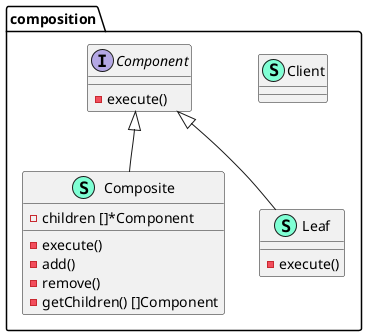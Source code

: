@startuml
namespace composition {
    class Client << (S,Aquamarine) >> {
    }
    interface Component  {
        - execute() 

    }
    class Composite << (S,Aquamarine) >> {
        - children []*Component

        - execute() 
        - add() 
        - remove() 
        - getChildren() []Component

    }
    class Leaf << (S,Aquamarine) >> {
        - execute() 

    }
}

"composition.Component" <|-- "composition.Composite"
"composition.Component" <|-- "composition.Leaf"

@enduml
